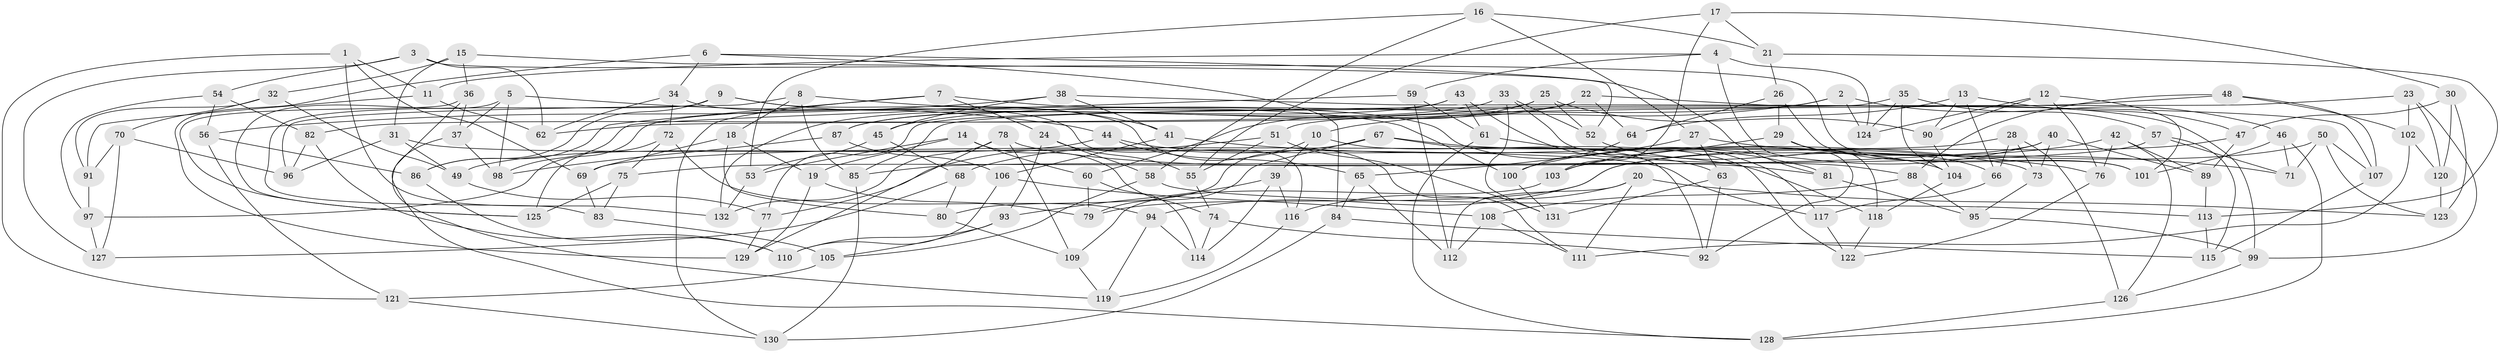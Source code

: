 // Generated by graph-tools (version 1.1) at 2025/02/03/09/25 03:02:58]
// undirected, 132 vertices, 264 edges
graph export_dot {
graph [start="1"]
  node [color=gray90,style=filled];
  1;
  2;
  3;
  4;
  5;
  6;
  7;
  8;
  9;
  10;
  11;
  12;
  13;
  14;
  15;
  16;
  17;
  18;
  19;
  20;
  21;
  22;
  23;
  24;
  25;
  26;
  27;
  28;
  29;
  30;
  31;
  32;
  33;
  34;
  35;
  36;
  37;
  38;
  39;
  40;
  41;
  42;
  43;
  44;
  45;
  46;
  47;
  48;
  49;
  50;
  51;
  52;
  53;
  54;
  55;
  56;
  57;
  58;
  59;
  60;
  61;
  62;
  63;
  64;
  65;
  66;
  67;
  68;
  69;
  70;
  71;
  72;
  73;
  74;
  75;
  76;
  77;
  78;
  79;
  80;
  81;
  82;
  83;
  84;
  85;
  86;
  87;
  88;
  89;
  90;
  91;
  92;
  93;
  94;
  95;
  96;
  97;
  98;
  99;
  100;
  101;
  102;
  103;
  104;
  105;
  106;
  107;
  108;
  109;
  110;
  111;
  112;
  113;
  114;
  115;
  116;
  117;
  118;
  119;
  120;
  121;
  122;
  123;
  124;
  125;
  126;
  127;
  128;
  129;
  130;
  131;
  132;
  1 -- 132;
  1 -- 121;
  1 -- 69;
  1 -- 11;
  2 -- 46;
  2 -- 45;
  2 -- 124;
  2 -- 10;
  3 -- 101;
  3 -- 54;
  3 -- 127;
  3 -- 62;
  4 -- 59;
  4 -- 124;
  4 -- 92;
  4 -- 11;
  5 -- 125;
  5 -- 98;
  5 -- 37;
  5 -- 44;
  6 -- 34;
  6 -- 84;
  6 -- 129;
  6 -- 81;
  7 -- 86;
  7 -- 117;
  7 -- 130;
  7 -- 24;
  8 -- 85;
  8 -- 96;
  8 -- 18;
  8 -- 100;
  9 -- 83;
  9 -- 111;
  9 -- 86;
  9 -- 41;
  10 -- 80;
  10 -- 122;
  10 -- 39;
  11 -- 91;
  11 -- 62;
  12 -- 101;
  12 -- 124;
  12 -- 90;
  12 -- 76;
  13 -- 64;
  13 -- 47;
  13 -- 66;
  13 -- 90;
  14 -- 19;
  14 -- 74;
  14 -- 60;
  14 -- 53;
  15 -- 32;
  15 -- 31;
  15 -- 52;
  15 -- 36;
  16 -- 53;
  16 -- 21;
  16 -- 58;
  16 -- 27;
  17 -- 103;
  17 -- 30;
  17 -- 55;
  17 -- 21;
  18 -- 80;
  18 -- 19;
  18 -- 69;
  19 -- 129;
  19 -- 79;
  20 -- 116;
  20 -- 112;
  20 -- 111;
  20 -- 123;
  21 -- 26;
  21 -- 113;
  22 -- 99;
  22 -- 82;
  22 -- 64;
  22 -- 87;
  23 -- 102;
  23 -- 99;
  23 -- 85;
  23 -- 120;
  24 -- 55;
  24 -- 93;
  24 -- 58;
  25 -- 52;
  25 -- 62;
  25 -- 90;
  25 -- 60;
  26 -- 101;
  26 -- 64;
  26 -- 29;
  27 -- 63;
  27 -- 71;
  27 -- 65;
  28 -- 126;
  28 -- 66;
  28 -- 69;
  28 -- 73;
  29 -- 118;
  29 -- 103;
  29 -- 66;
  30 -- 120;
  30 -- 123;
  30 -- 47;
  31 -- 96;
  31 -- 49;
  31 -- 117;
  32 -- 49;
  32 -- 91;
  32 -- 70;
  33 -- 88;
  33 -- 132;
  33 -- 52;
  33 -- 131;
  34 -- 62;
  34 -- 116;
  34 -- 72;
  35 -- 77;
  35 -- 57;
  35 -- 124;
  35 -- 104;
  36 -- 119;
  36 -- 125;
  36 -- 37;
  37 -- 98;
  37 -- 128;
  38 -- 45;
  38 -- 41;
  38 -- 56;
  38 -- 107;
  39 -- 116;
  39 -- 114;
  39 -- 93;
  40 -- 75;
  40 -- 73;
  40 -- 89;
  40 -- 100;
  41 -- 76;
  41 -- 106;
  42 -- 76;
  42 -- 89;
  42 -- 103;
  42 -- 126;
  43 -- 87;
  43 -- 97;
  43 -- 61;
  43 -- 63;
  44 -- 118;
  44 -- 65;
  44 -- 49;
  45 -- 53;
  45 -- 68;
  46 -- 71;
  46 -- 101;
  46 -- 128;
  47 -- 94;
  47 -- 89;
  48 -- 51;
  48 -- 102;
  48 -- 107;
  48 -- 88;
  49 -- 77;
  50 -- 79;
  50 -- 107;
  50 -- 123;
  50 -- 71;
  51 -- 131;
  51 -- 55;
  51 -- 77;
  52 -- 104;
  53 -- 132;
  54 -- 56;
  54 -- 82;
  54 -- 97;
  55 -- 74;
  56 -- 86;
  56 -- 121;
  57 -- 71;
  57 -- 85;
  57 -- 115;
  58 -- 113;
  58 -- 105;
  59 -- 112;
  59 -- 98;
  59 -- 61;
  60 -- 114;
  60 -- 79;
  61 -- 128;
  61 -- 81;
  63 -- 92;
  63 -- 131;
  64 -- 100;
  65 -- 112;
  65 -- 84;
  66 -- 117;
  67 -- 73;
  67 -- 92;
  67 -- 68;
  67 -- 79;
  68 -- 127;
  68 -- 80;
  69 -- 83;
  70 -- 96;
  70 -- 91;
  70 -- 127;
  72 -- 94;
  72 -- 75;
  72 -- 125;
  73 -- 95;
  74 -- 114;
  74 -- 92;
  75 -- 125;
  75 -- 83;
  76 -- 122;
  77 -- 129;
  78 -- 109;
  78 -- 81;
  78 -- 129;
  78 -- 132;
  80 -- 109;
  81 -- 95;
  82 -- 110;
  82 -- 96;
  83 -- 105;
  84 -- 115;
  84 -- 130;
  85 -- 130;
  86 -- 110;
  87 -- 106;
  87 -- 98;
  88 -- 95;
  88 -- 108;
  89 -- 113;
  90 -- 104;
  91 -- 97;
  93 -- 110;
  93 -- 105;
  94 -- 119;
  94 -- 114;
  95 -- 99;
  97 -- 127;
  99 -- 126;
  100 -- 131;
  102 -- 120;
  102 -- 111;
  103 -- 109;
  104 -- 118;
  105 -- 121;
  106 -- 110;
  106 -- 108;
  107 -- 115;
  108 -- 111;
  108 -- 112;
  109 -- 119;
  113 -- 115;
  116 -- 119;
  117 -- 122;
  118 -- 122;
  120 -- 123;
  121 -- 130;
  126 -- 128;
}
